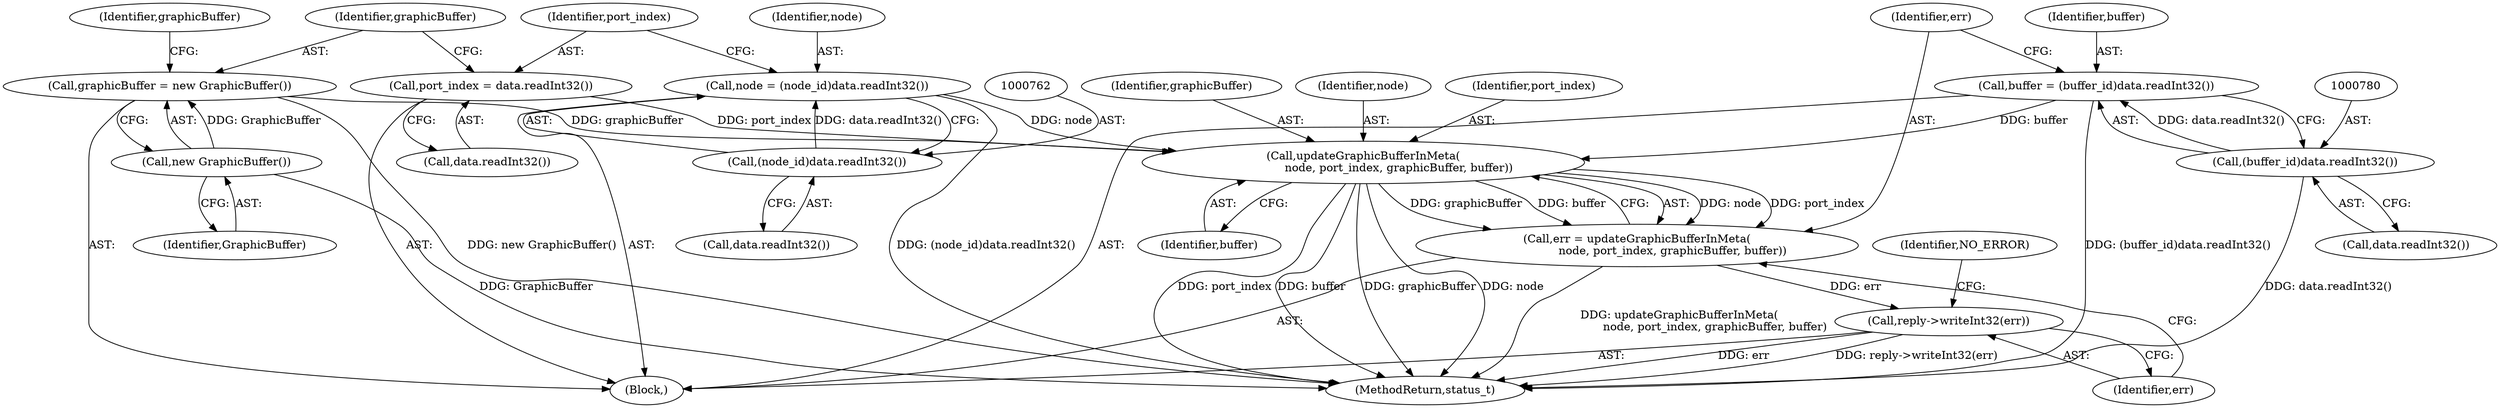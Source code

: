 digraph "0_Android_db829699d3293f254a7387894303451a91278986@API" {
"1000785" [label="(Call,updateGraphicBufferInMeta(\n                    node, port_index, graphicBuffer, buffer))"];
"1000759" [label="(Call,node = (node_id)data.readInt32())"];
"1000761" [label="(Call,(node_id)data.readInt32())"];
"1000765" [label="(Call,port_index = data.readInt32())"];
"1000769" [label="(Call,graphicBuffer = new GraphicBuffer())"];
"1000771" [label="(Call,new GraphicBuffer())"];
"1000777" [label="(Call,buffer = (buffer_id)data.readInt32())"];
"1000779" [label="(Call,(buffer_id)data.readInt32())"];
"1000783" [label="(Call,err = updateGraphicBufferInMeta(\n                    node, port_index, graphicBuffer, buffer))"];
"1000790" [label="(Call,reply->writeInt32(err))"];
"1001364" [label="(MethodReturn,status_t)"];
"1000761" [label="(Call,(node_id)data.readInt32())"];
"1000785" [label="(Call,updateGraphicBufferInMeta(\n                    node, port_index, graphicBuffer, buffer))"];
"1000781" [label="(Call,data.readInt32())"];
"1000767" [label="(Call,data.readInt32())"];
"1000763" [label="(Call,data.readInt32())"];
"1000786" [label="(Identifier,node)"];
"1000778" [label="(Identifier,buffer)"];
"1000753" [label="(Block,)"];
"1000777" [label="(Call,buffer = (buffer_id)data.readInt32())"];
"1000787" [label="(Identifier,port_index)"];
"1000775" [label="(Identifier,graphicBuffer)"];
"1000770" [label="(Identifier,graphicBuffer)"];
"1000769" [label="(Call,graphicBuffer = new GraphicBuffer())"];
"1000784" [label="(Identifier,err)"];
"1000766" [label="(Identifier,port_index)"];
"1000759" [label="(Call,node = (node_id)data.readInt32())"];
"1000788" [label="(Identifier,graphicBuffer)"];
"1000790" [label="(Call,reply->writeInt32(err))"];
"1000760" [label="(Identifier,node)"];
"1000779" [label="(Call,(buffer_id)data.readInt32())"];
"1000789" [label="(Identifier,buffer)"];
"1000772" [label="(Identifier,GraphicBuffer)"];
"1000791" [label="(Identifier,err)"];
"1000771" [label="(Call,new GraphicBuffer())"];
"1000783" [label="(Call,err = updateGraphicBufferInMeta(\n                    node, port_index, graphicBuffer, buffer))"];
"1000793" [label="(Identifier,NO_ERROR)"];
"1000765" [label="(Call,port_index = data.readInt32())"];
"1000785" -> "1000783"  [label="AST: "];
"1000785" -> "1000789"  [label="CFG: "];
"1000786" -> "1000785"  [label="AST: "];
"1000787" -> "1000785"  [label="AST: "];
"1000788" -> "1000785"  [label="AST: "];
"1000789" -> "1000785"  [label="AST: "];
"1000783" -> "1000785"  [label="CFG: "];
"1000785" -> "1001364"  [label="DDG: buffer"];
"1000785" -> "1001364"  [label="DDG: graphicBuffer"];
"1000785" -> "1001364"  [label="DDG: node"];
"1000785" -> "1001364"  [label="DDG: port_index"];
"1000785" -> "1000783"  [label="DDG: node"];
"1000785" -> "1000783"  [label="DDG: port_index"];
"1000785" -> "1000783"  [label="DDG: graphicBuffer"];
"1000785" -> "1000783"  [label="DDG: buffer"];
"1000759" -> "1000785"  [label="DDG: node"];
"1000765" -> "1000785"  [label="DDG: port_index"];
"1000769" -> "1000785"  [label="DDG: graphicBuffer"];
"1000777" -> "1000785"  [label="DDG: buffer"];
"1000759" -> "1000753"  [label="AST: "];
"1000759" -> "1000761"  [label="CFG: "];
"1000760" -> "1000759"  [label="AST: "];
"1000761" -> "1000759"  [label="AST: "];
"1000766" -> "1000759"  [label="CFG: "];
"1000759" -> "1001364"  [label="DDG: (node_id)data.readInt32()"];
"1000761" -> "1000759"  [label="DDG: data.readInt32()"];
"1000761" -> "1000763"  [label="CFG: "];
"1000762" -> "1000761"  [label="AST: "];
"1000763" -> "1000761"  [label="AST: "];
"1000765" -> "1000753"  [label="AST: "];
"1000765" -> "1000767"  [label="CFG: "];
"1000766" -> "1000765"  [label="AST: "];
"1000767" -> "1000765"  [label="AST: "];
"1000770" -> "1000765"  [label="CFG: "];
"1000769" -> "1000753"  [label="AST: "];
"1000769" -> "1000771"  [label="CFG: "];
"1000770" -> "1000769"  [label="AST: "];
"1000771" -> "1000769"  [label="AST: "];
"1000775" -> "1000769"  [label="CFG: "];
"1000769" -> "1001364"  [label="DDG: new GraphicBuffer()"];
"1000771" -> "1000769"  [label="DDG: GraphicBuffer"];
"1000771" -> "1000772"  [label="CFG: "];
"1000772" -> "1000771"  [label="AST: "];
"1000771" -> "1001364"  [label="DDG: GraphicBuffer"];
"1000777" -> "1000753"  [label="AST: "];
"1000777" -> "1000779"  [label="CFG: "];
"1000778" -> "1000777"  [label="AST: "];
"1000779" -> "1000777"  [label="AST: "];
"1000784" -> "1000777"  [label="CFG: "];
"1000777" -> "1001364"  [label="DDG: (buffer_id)data.readInt32()"];
"1000779" -> "1000777"  [label="DDG: data.readInt32()"];
"1000779" -> "1000781"  [label="CFG: "];
"1000780" -> "1000779"  [label="AST: "];
"1000781" -> "1000779"  [label="AST: "];
"1000779" -> "1001364"  [label="DDG: data.readInt32()"];
"1000783" -> "1000753"  [label="AST: "];
"1000784" -> "1000783"  [label="AST: "];
"1000791" -> "1000783"  [label="CFG: "];
"1000783" -> "1001364"  [label="DDG: updateGraphicBufferInMeta(\n                    node, port_index, graphicBuffer, buffer)"];
"1000783" -> "1000790"  [label="DDG: err"];
"1000790" -> "1000753"  [label="AST: "];
"1000790" -> "1000791"  [label="CFG: "];
"1000791" -> "1000790"  [label="AST: "];
"1000793" -> "1000790"  [label="CFG: "];
"1000790" -> "1001364"  [label="DDG: err"];
"1000790" -> "1001364"  [label="DDG: reply->writeInt32(err)"];
}
